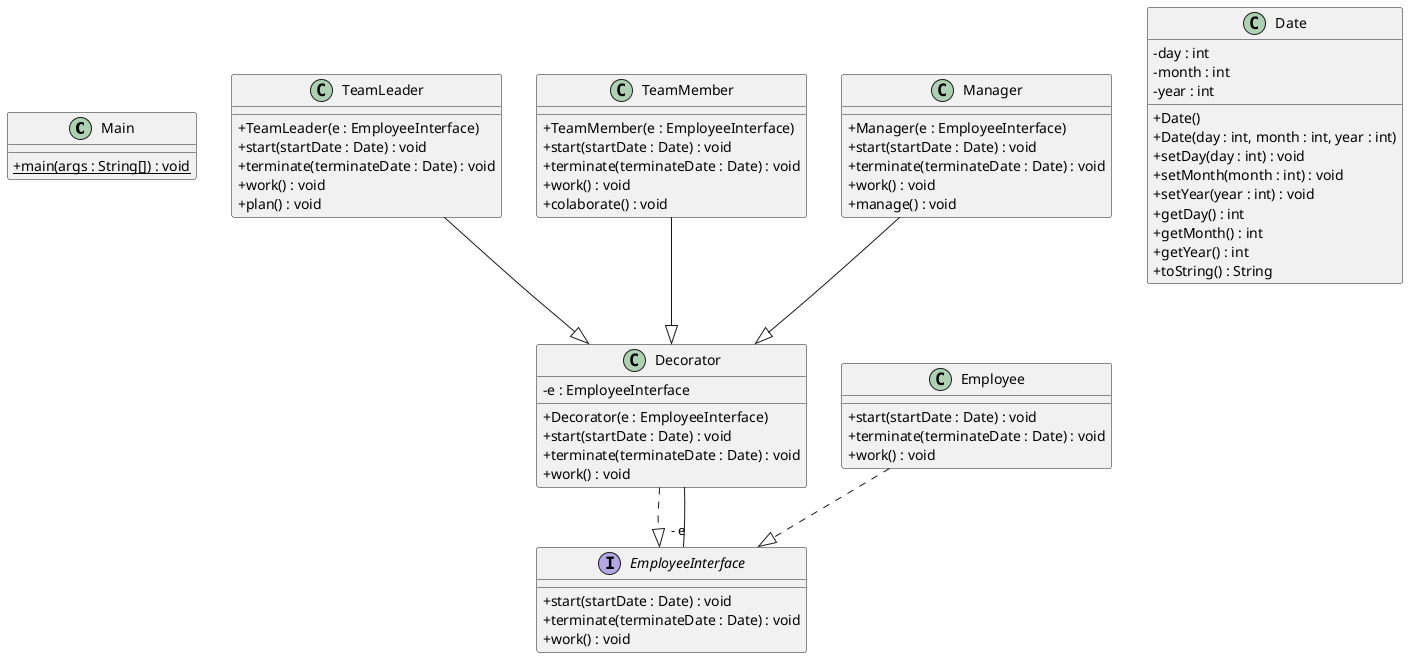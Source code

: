 @startuml
skinparam classAttributeIconSize 0
class Main{
+ {static} main(args : String[]) : void
}
class TeamLeader{
+ TeamLeader(e : EmployeeInterface)
+ start(startDate : Date) : void
+ terminate(terminateDate : Date) : void
+ work() : void
+ plan() : void
}
TeamLeader --|> Decorator
class Employee{
+ start(startDate : Date) : void
+ terminate(terminateDate : Date) : void
+ work() : void
}
Employee ..|> EmployeeInterface
class Decorator{
- e : EmployeeInterface
+ Decorator(e : EmployeeInterface)
+ start(startDate : Date) : void
+ terminate(terminateDate : Date) : void
+ work() : void
}
Decorator ..|> EmployeeInterface
class TeamMember{
+ TeamMember(e : EmployeeInterface)
+ start(startDate : Date) : void
+ terminate(terminateDate : Date) : void
+ work() : void
+ colaborate() : void
}
TeamMember --|> Decorator
class Date{
- day : int
- month : int
- year : int
+ Date()
+ Date(day : int, month : int, year : int)
+ setDay(day : int) : void
+ setMonth(month : int) : void
+ setYear(year : int) : void
+ getDay() : int
+ getMonth() : int
+ getYear() : int
+ toString() : String
}
class Manager{
+ Manager(e : EmployeeInterface)
+ start(startDate : Date) : void
+ terminate(terminateDate : Date) : void
+ work() : void
+ manage() : void
}
Manager --|> Decorator
Decorator--"- e" EmployeeInterface
interface EmployeeInterface{
+ start(startDate : Date) : void
+ terminate(terminateDate : Date) : void
+ work() : void
}
@enduml